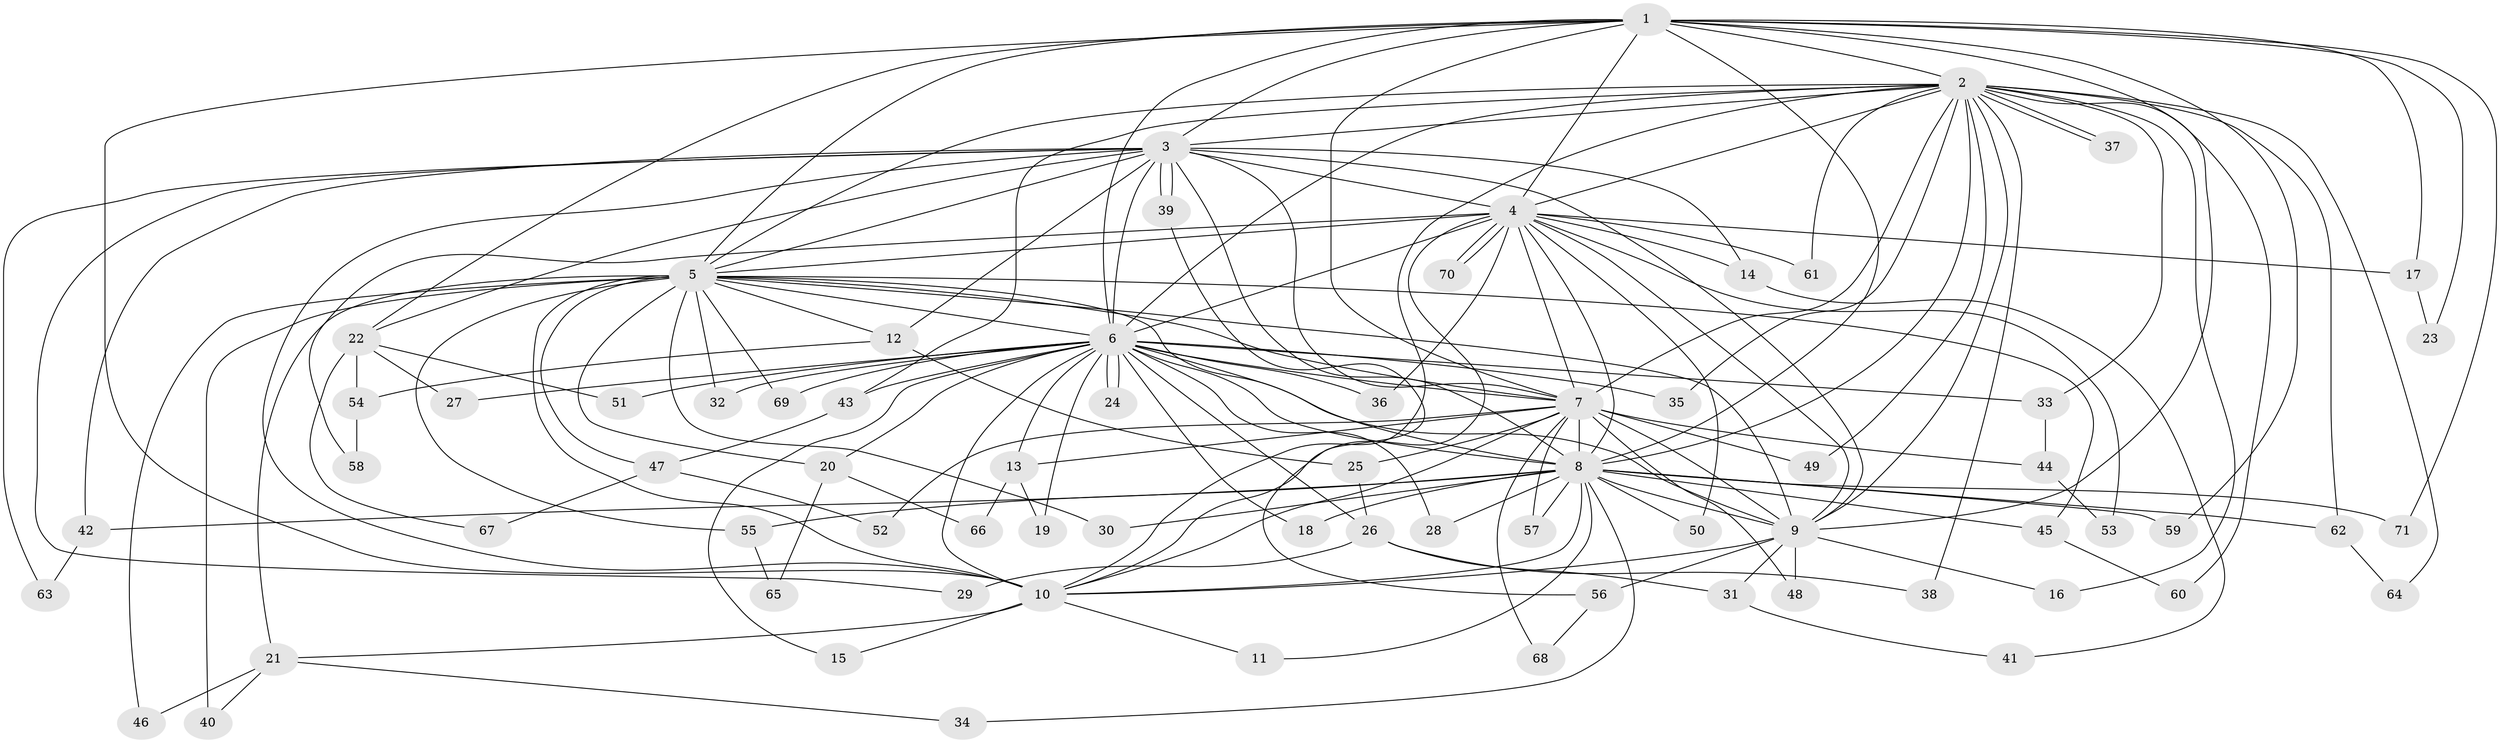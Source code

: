 // coarse degree distribution, {12: 0.02040816326530612, 16: 0.061224489795918366, 21: 0.02040816326530612, 23: 0.02040816326530612, 11: 0.02040816326530612, 10: 0.02040816326530612, 2: 0.5510204081632653, 3: 0.22448979591836735, 5: 0.04081632653061224, 4: 0.02040816326530612}
// Generated by graph-tools (version 1.1) at 2025/17/03/04/25 18:17:46]
// undirected, 71 vertices, 167 edges
graph export_dot {
graph [start="1"]
  node [color=gray90,style=filled];
  1;
  2;
  3;
  4;
  5;
  6;
  7;
  8;
  9;
  10;
  11;
  12;
  13;
  14;
  15;
  16;
  17;
  18;
  19;
  20;
  21;
  22;
  23;
  24;
  25;
  26;
  27;
  28;
  29;
  30;
  31;
  32;
  33;
  34;
  35;
  36;
  37;
  38;
  39;
  40;
  41;
  42;
  43;
  44;
  45;
  46;
  47;
  48;
  49;
  50;
  51;
  52;
  53;
  54;
  55;
  56;
  57;
  58;
  59;
  60;
  61;
  62;
  63;
  64;
  65;
  66;
  67;
  68;
  69;
  70;
  71;
  1 -- 2;
  1 -- 3;
  1 -- 4;
  1 -- 5;
  1 -- 6;
  1 -- 7;
  1 -- 8;
  1 -- 9;
  1 -- 10;
  1 -- 17;
  1 -- 22;
  1 -- 23;
  1 -- 59;
  1 -- 71;
  2 -- 3;
  2 -- 4;
  2 -- 5;
  2 -- 6;
  2 -- 7;
  2 -- 8;
  2 -- 9;
  2 -- 10;
  2 -- 16;
  2 -- 33;
  2 -- 35;
  2 -- 37;
  2 -- 37;
  2 -- 38;
  2 -- 43;
  2 -- 49;
  2 -- 60;
  2 -- 61;
  2 -- 62;
  2 -- 64;
  3 -- 4;
  3 -- 5;
  3 -- 6;
  3 -- 7;
  3 -- 8;
  3 -- 9;
  3 -- 10;
  3 -- 12;
  3 -- 14;
  3 -- 22;
  3 -- 29;
  3 -- 39;
  3 -- 39;
  3 -- 42;
  3 -- 63;
  4 -- 5;
  4 -- 6;
  4 -- 7;
  4 -- 8;
  4 -- 9;
  4 -- 10;
  4 -- 14;
  4 -- 17;
  4 -- 36;
  4 -- 50;
  4 -- 53;
  4 -- 58;
  4 -- 61;
  4 -- 70;
  4 -- 70;
  5 -- 6;
  5 -- 7;
  5 -- 8;
  5 -- 9;
  5 -- 10;
  5 -- 12;
  5 -- 20;
  5 -- 21;
  5 -- 30;
  5 -- 32;
  5 -- 40;
  5 -- 45;
  5 -- 46;
  5 -- 47;
  5 -- 55;
  5 -- 69;
  6 -- 7;
  6 -- 8;
  6 -- 9;
  6 -- 10;
  6 -- 13;
  6 -- 15;
  6 -- 18;
  6 -- 19;
  6 -- 20;
  6 -- 24;
  6 -- 24;
  6 -- 26;
  6 -- 27;
  6 -- 28;
  6 -- 32;
  6 -- 33;
  6 -- 35;
  6 -- 36;
  6 -- 43;
  6 -- 51;
  6 -- 69;
  7 -- 8;
  7 -- 9;
  7 -- 10;
  7 -- 13;
  7 -- 25;
  7 -- 44;
  7 -- 48;
  7 -- 49;
  7 -- 52;
  7 -- 57;
  7 -- 68;
  8 -- 9;
  8 -- 10;
  8 -- 11;
  8 -- 18;
  8 -- 28;
  8 -- 30;
  8 -- 34;
  8 -- 42;
  8 -- 45;
  8 -- 50;
  8 -- 55;
  8 -- 57;
  8 -- 59;
  8 -- 62;
  8 -- 71;
  9 -- 10;
  9 -- 16;
  9 -- 31;
  9 -- 48;
  9 -- 56;
  10 -- 11;
  10 -- 15;
  10 -- 21;
  12 -- 25;
  12 -- 54;
  13 -- 19;
  13 -- 66;
  14 -- 41;
  17 -- 23;
  20 -- 65;
  20 -- 66;
  21 -- 34;
  21 -- 40;
  21 -- 46;
  22 -- 27;
  22 -- 51;
  22 -- 54;
  22 -- 67;
  25 -- 26;
  26 -- 29;
  26 -- 31;
  26 -- 38;
  31 -- 41;
  33 -- 44;
  39 -- 56;
  42 -- 63;
  43 -- 47;
  44 -- 53;
  45 -- 60;
  47 -- 52;
  47 -- 67;
  54 -- 58;
  55 -- 65;
  56 -- 68;
  62 -- 64;
}
